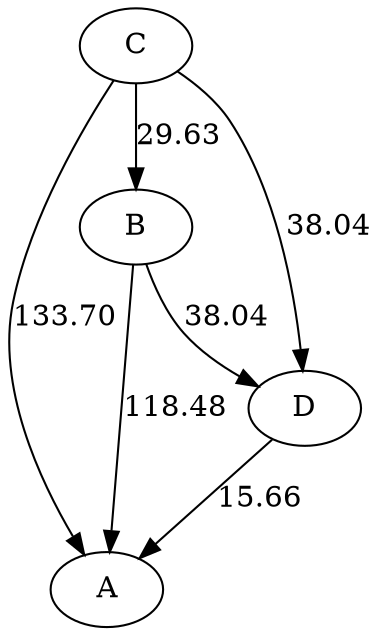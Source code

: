 digraph {
  "B";
  "A";
  "C";
  "D";
  "B" -> "A" [
    label = "118.48";
  ];
  "B" -> "D" [
    label = "38.04";
  ];
  "C" -> "A" [
    label = "133.70";
  ];
  "C" -> "B" [
    label = "29.63";
  ];
  "C" -> "D" [
    label = "38.04";
  ];
  "D" -> "A" [
    label = "15.66";
  ];
}
